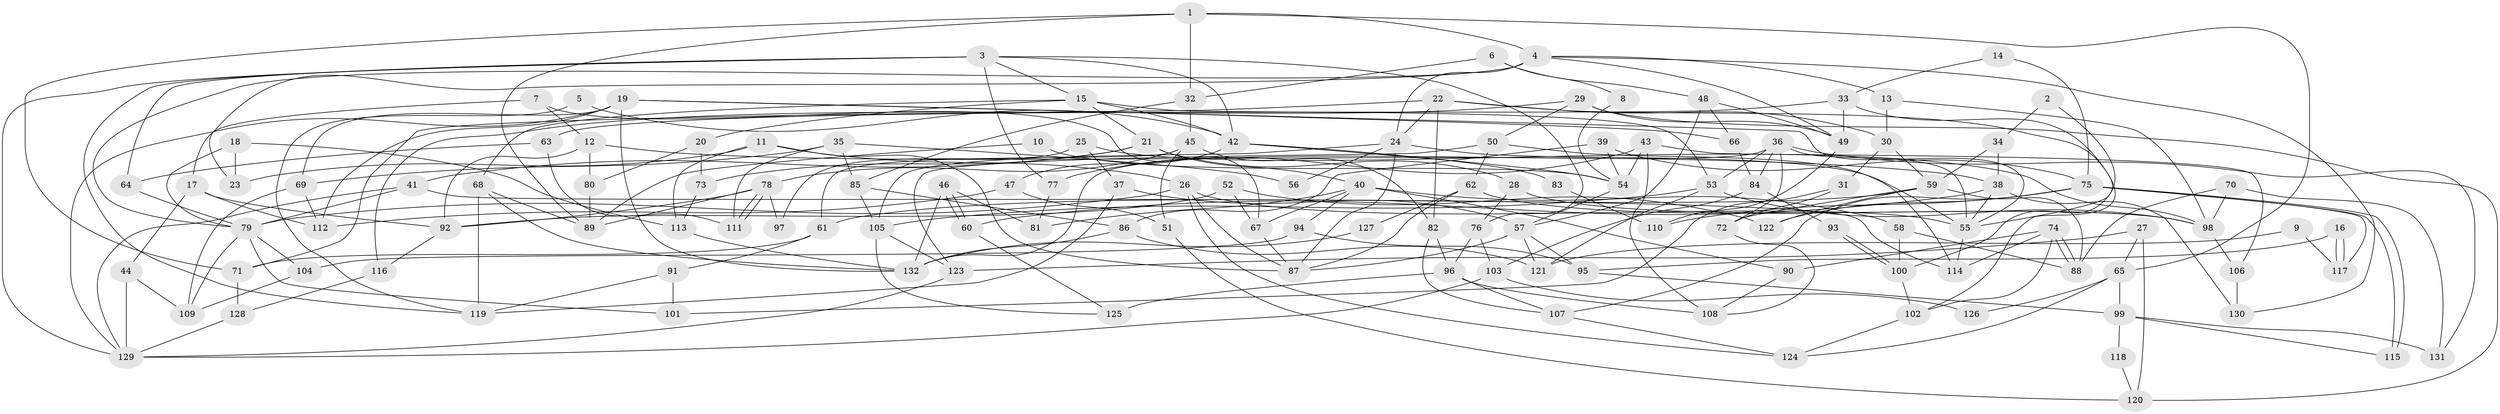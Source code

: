 // Generated by graph-tools (version 1.1) at 2025/36/03/09/25 02:36:08]
// undirected, 132 vertices, 264 edges
graph export_dot {
graph [start="1"]
  node [color=gray90,style=filled];
  1;
  2;
  3;
  4;
  5;
  6;
  7;
  8;
  9;
  10;
  11;
  12;
  13;
  14;
  15;
  16;
  17;
  18;
  19;
  20;
  21;
  22;
  23;
  24;
  25;
  26;
  27;
  28;
  29;
  30;
  31;
  32;
  33;
  34;
  35;
  36;
  37;
  38;
  39;
  40;
  41;
  42;
  43;
  44;
  45;
  46;
  47;
  48;
  49;
  50;
  51;
  52;
  53;
  54;
  55;
  56;
  57;
  58;
  59;
  60;
  61;
  62;
  63;
  64;
  65;
  66;
  67;
  68;
  69;
  70;
  71;
  72;
  73;
  74;
  75;
  76;
  77;
  78;
  79;
  80;
  81;
  82;
  83;
  84;
  85;
  86;
  87;
  88;
  89;
  90;
  91;
  92;
  93;
  94;
  95;
  96;
  97;
  98;
  99;
  100;
  101;
  102;
  103;
  104;
  105;
  106;
  107;
  108;
  109;
  110;
  111;
  112;
  113;
  114;
  115;
  116;
  117;
  118;
  119;
  120;
  121;
  122;
  123;
  124;
  125;
  126;
  127;
  128;
  129;
  130;
  131;
  132;
  1 -- 32;
  1 -- 4;
  1 -- 65;
  1 -- 71;
  1 -- 89;
  2 -- 34;
  2 -- 55;
  3 -- 77;
  3 -- 15;
  3 -- 42;
  3 -- 64;
  3 -- 76;
  3 -- 119;
  3 -- 129;
  4 -- 24;
  4 -- 23;
  4 -- 13;
  4 -- 49;
  4 -- 79;
  4 -- 130;
  5 -- 119;
  5 -- 42;
  6 -- 48;
  6 -- 32;
  6 -- 8;
  7 -- 12;
  7 -- 67;
  7 -- 17;
  8 -- 54;
  9 -- 121;
  9 -- 117;
  10 -- 54;
  10 -- 89;
  11 -- 87;
  11 -- 26;
  11 -- 23;
  11 -- 113;
  12 -- 92;
  12 -- 38;
  12 -- 80;
  13 -- 98;
  13 -- 30;
  14 -- 33;
  14 -- 75;
  15 -- 42;
  15 -- 68;
  15 -- 20;
  15 -- 21;
  15 -- 53;
  16 -- 95;
  16 -- 117;
  16 -- 117;
  17 -- 44;
  17 -- 92;
  17 -- 112;
  18 -- 79;
  18 -- 113;
  18 -- 23;
  19 -- 55;
  19 -- 129;
  19 -- 66;
  19 -- 69;
  19 -- 112;
  19 -- 132;
  20 -- 80;
  20 -- 73;
  21 -- 73;
  21 -- 28;
  21 -- 40;
  21 -- 41;
  22 -- 30;
  22 -- 24;
  22 -- 71;
  22 -- 82;
  22 -- 102;
  24 -- 55;
  24 -- 87;
  24 -- 56;
  24 -- 105;
  25 -- 98;
  25 -- 37;
  25 -- 97;
  26 -- 79;
  26 -- 124;
  26 -- 55;
  26 -- 87;
  27 -- 120;
  27 -- 123;
  27 -- 65;
  28 -- 76;
  28 -- 98;
  29 -- 49;
  29 -- 116;
  29 -- 50;
  29 -- 120;
  30 -- 59;
  30 -- 31;
  31 -- 72;
  31 -- 101;
  32 -- 85;
  32 -- 45;
  33 -- 100;
  33 -- 63;
  33 -- 49;
  34 -- 38;
  34 -- 59;
  35 -- 69;
  35 -- 85;
  35 -- 56;
  35 -- 111;
  36 -- 132;
  36 -- 53;
  36 -- 55;
  36 -- 72;
  36 -- 84;
  36 -- 131;
  37 -- 57;
  37 -- 119;
  38 -- 55;
  38 -- 60;
  38 -- 130;
  39 -- 75;
  39 -- 54;
  39 -- 86;
  40 -- 67;
  40 -- 58;
  40 -- 81;
  40 -- 90;
  40 -- 94;
  41 -- 114;
  41 -- 79;
  41 -- 129;
  42 -- 54;
  42 -- 47;
  42 -- 83;
  43 -- 108;
  43 -- 106;
  43 -- 54;
  43 -- 77;
  44 -- 129;
  44 -- 109;
  45 -- 78;
  45 -- 82;
  45 -- 51;
  45 -- 61;
  46 -- 60;
  46 -- 60;
  46 -- 132;
  46 -- 81;
  47 -- 112;
  47 -- 51;
  48 -- 49;
  48 -- 66;
  48 -- 57;
  49 -- 110;
  50 -- 114;
  50 -- 62;
  50 -- 123;
  51 -- 120;
  52 -- 92;
  52 -- 122;
  52 -- 67;
  53 -- 105;
  53 -- 98;
  53 -- 121;
  54 -- 57;
  55 -- 114;
  57 -- 87;
  57 -- 95;
  57 -- 121;
  58 -- 88;
  58 -- 100;
  59 -- 88;
  59 -- 61;
  59 -- 72;
  59 -- 122;
  60 -- 125;
  61 -- 71;
  61 -- 91;
  62 -- 98;
  62 -- 87;
  62 -- 127;
  63 -- 64;
  63 -- 111;
  64 -- 79;
  65 -- 99;
  65 -- 124;
  65 -- 126;
  66 -- 84;
  67 -- 87;
  68 -- 119;
  68 -- 132;
  68 -- 89;
  69 -- 112;
  69 -- 109;
  70 -- 131;
  70 -- 98;
  70 -- 88;
  71 -- 128;
  72 -- 108;
  73 -- 113;
  74 -- 102;
  74 -- 88;
  74 -- 88;
  74 -- 90;
  74 -- 114;
  75 -- 107;
  75 -- 115;
  75 -- 115;
  75 -- 110;
  75 -- 117;
  75 -- 122;
  76 -- 96;
  76 -- 103;
  77 -- 81;
  78 -- 89;
  78 -- 111;
  78 -- 111;
  78 -- 92;
  78 -- 97;
  79 -- 101;
  79 -- 104;
  79 -- 109;
  80 -- 89;
  82 -- 107;
  82 -- 96;
  83 -- 110;
  84 -- 103;
  84 -- 93;
  85 -- 105;
  85 -- 86;
  86 -- 121;
  86 -- 132;
  90 -- 108;
  91 -- 101;
  91 -- 119;
  92 -- 116;
  93 -- 100;
  93 -- 100;
  94 -- 104;
  94 -- 95;
  95 -- 99;
  96 -- 108;
  96 -- 107;
  96 -- 125;
  98 -- 106;
  99 -- 115;
  99 -- 118;
  99 -- 131;
  100 -- 102;
  102 -- 124;
  103 -- 129;
  103 -- 126;
  104 -- 109;
  105 -- 123;
  105 -- 125;
  106 -- 130;
  107 -- 124;
  113 -- 132;
  116 -- 128;
  118 -- 120;
  123 -- 129;
  127 -- 132;
  128 -- 129;
}
